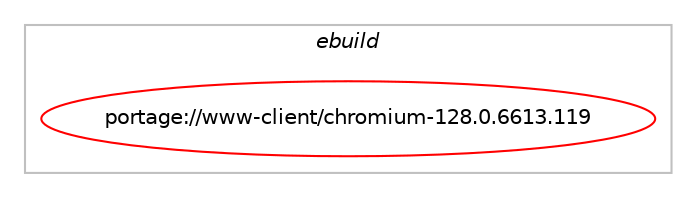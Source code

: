 digraph prolog {

# *************
# Graph options
# *************

newrank=true;
concentrate=true;
compound=true;
graph [rankdir=LR,fontname=Helvetica,fontsize=10,ranksep=1.5];#, ranksep=2.5, nodesep=0.2];
edge  [arrowhead=vee];
node  [fontname=Helvetica,fontsize=10];

# **********
# The ebuild
# **********

subgraph cluster_leftcol {
color=gray;
label=<<i>ebuild</i>>;
id [label="portage://www-client/chromium-128.0.6613.119", color=red, width=4, href="../www-client/chromium-128.0.6613.119.svg"];
}

# ****************
# The dependencies
# ****************

subgraph cluster_midcol {
color=gray;
label=<<i>dependencies</i>>;
subgraph cluster_compile {
fillcolor="#eeeeee";
style=filled;
label=<<i>compile</i>>;
# *** BEGIN UNKNOWN DEPENDENCY TYPE (TODO) ***
# id -> equal(use_conditional_group(negative,headless,portage://www-client/chromium-128.0.6613.119,[use_conditional_group(positive,X,portage://www-client/chromium-128.0.6613.119,[package_dependency(portage://www-client/chromium-128.0.6613.119,install,no,x11-libs,libXcomposite,none,[,,],any_same_slot,[]),package_dependency(portage://www-client/chromium-128.0.6613.119,install,no,x11-libs,libXcursor,none,[,,],any_same_slot,[]),package_dependency(portage://www-client/chromium-128.0.6613.119,install,no,x11-libs,libXdamage,none,[,,],any_same_slot,[]),package_dependency(portage://www-client/chromium-128.0.6613.119,install,no,x11-libs,libXfixes,none,[,,],any_same_slot,[]),package_dependency(portage://www-client/chromium-128.0.6613.119,install,no,x11-libs,libXi,greaterequal,[1.6.0,,,1.6.0],any_same_slot,[]),package_dependency(portage://www-client/chromium-128.0.6613.119,install,no,x11-libs,libXrandr,none,[,,],any_same_slot,[]),package_dependency(portage://www-client/chromium-128.0.6613.119,install,no,x11-libs,libXrender,none,[,,],any_same_slot,[]),package_dependency(portage://www-client/chromium-128.0.6613.119,install,no,x11-libs,libXtst,none,[,,],any_same_slot,[]),package_dependency(portage://www-client/chromium-128.0.6613.119,install,no,x11-libs,libxshmfence,none,[,,],any_same_slot,[])]),package_dependency(portage://www-client/chromium-128.0.6613.119,install,no,app-accessibility,at-spi2-core,greaterequal,[2.46.0,,,2.46.0],[slot(2)],[]),package_dependency(portage://www-client/chromium-128.0.6613.119,install,no,media-libs,mesa,none,[,,],any_same_slot,[use(optenable(X),none),use(optenable(wayland),none)]),use_conditional_group(positive,cups,portage://www-client/chromium-128.0.6613.119,[package_dependency(portage://www-client/chromium-128.0.6613.119,install,no,net-print,cups,greaterequal,[1.3.11,,,1.3.11],any_same_slot,[])]),package_dependency(portage://www-client/chromium-128.0.6613.119,install,no,virtual,udev,none,[,,],[],[]),package_dependency(portage://www-client/chromium-128.0.6613.119,install,no,x11-libs,cairo,none,[,,],any_same_slot,[]),package_dependency(portage://www-client/chromium-128.0.6613.119,install,no,x11-libs,gdk-pixbuf,none,[,,],[slot(2)],[]),package_dependency(portage://www-client/chromium-128.0.6613.119,install,no,x11-libs,pango,none,[,,],any_same_slot,[]),use_conditional_group(positive,qt5,portage://www-client/chromium-128.0.6613.119,[package_dependency(portage://www-client/chromium-128.0.6613.119,install,no,dev-qt,qtcore,none,[,,],[slot(5)],[]),package_dependency(portage://www-client/chromium-128.0.6613.119,install,no,dev-qt,qtwidgets,none,[,,],[slot(5)],[])]),use_conditional_group(positive,qt6,portage://www-client/chromium-128.0.6613.119,[package_dependency(portage://www-client/chromium-128.0.6613.119,install,no,dev-qt,qtbase,none,[,,],[slot(6)],[use(enable(gui),none),use(enable(widgets),none)])])]))
# *** END UNKNOWN DEPENDENCY TYPE (TODO) ***

# *** BEGIN UNKNOWN DEPENDENCY TYPE (TODO) ***
# id -> equal(use_conditional_group(negative,headless,portage://www-client/chromium-128.0.6613.119,[use_conditional_group(positive,gtk4,portage://www-client/chromium-128.0.6613.119,[package_dependency(portage://www-client/chromium-128.0.6613.119,install,no,gui-libs,gtk,none,[,,],[slot(4)],[use(optenable(X),none),use(optenable(wayland),none)])]),use_conditional_group(negative,gtk4,portage://www-client/chromium-128.0.6613.119,[package_dependency(portage://www-client/chromium-128.0.6613.119,install,no,x11-libs,gtk+,none,[,,],[slot(3)],[use(optenable(X),none),use(optenable(wayland),none)])])]))
# *** END UNKNOWN DEPENDENCY TYPE (TODO) ***

# *** BEGIN UNKNOWN DEPENDENCY TYPE (TODO) ***
# id -> equal(use_conditional_group(negative,headless,portage://www-client/chromium-128.0.6613.119,[package_dependency(portage://www-client/chromium-128.0.6613.119,install,no,dev-libs,glib,none,[,,],[slot(2)],[]),package_dependency(portage://www-client/chromium-128.0.6613.119,install,no,media-libs,alsa-lib,greaterequal,[1.0.19,,,1.0.19],any_same_slot,[]),use_conditional_group(positive,pulseaudio,portage://www-client/chromium-128.0.6613.119,[package_dependency(portage://www-client/chromium-128.0.6613.119,install,no,media-libs,libpulse,none,[,,],any_same_slot,[])]),package_dependency(portage://www-client/chromium-128.0.6613.119,install,no,sys-apps,pciutils,none,[,,],any_same_slot,[]),use_conditional_group(positive,kerberos,portage://www-client/chromium-128.0.6613.119,[package_dependency(portage://www-client/chromium-128.0.6613.119,install,no,virtual,krb5,none,[,,],[],[])]),use_conditional_group(positive,vaapi,portage://www-client/chromium-128.0.6613.119,[package_dependency(portage://www-client/chromium-128.0.6613.119,install,no,media-libs,libva,greaterequal,[2.7,,,2.7],any_same_slot,[use(optenable(X),none),use(optenable(wayland),none)])]),use_conditional_group(positive,X,portage://www-client/chromium-128.0.6613.119,[package_dependency(portage://www-client/chromium-128.0.6613.119,install,no,x11-base,xorg-proto,none,[,,],any_same_slot,[]),package_dependency(portage://www-client/chromium-128.0.6613.119,install,no,x11-libs,libX11,none,[,,],any_same_slot,[]),package_dependency(portage://www-client/chromium-128.0.6613.119,install,no,x11-libs,libxcb,none,[,,],any_same_slot,[]),package_dependency(portage://www-client/chromium-128.0.6613.119,install,no,x11-libs,libXext,none,[,,],any_same_slot,[])]),package_dependency(portage://www-client/chromium-128.0.6613.119,install,no,x11-libs,libxkbcommon,none,[,,],any_same_slot,[]),use_conditional_group(positive,wayland,portage://www-client/chromium-128.0.6613.119,[package_dependency(portage://www-client/chromium-128.0.6613.119,install,no,dev-libs,libffi,none,[,,],any_same_slot,[]),package_dependency(portage://www-client/chromium-128.0.6613.119,install,no,dev-libs,wayland,none,[,,],any_same_slot,[]),use_conditional_group(positive,screencast,portage://www-client/chromium-128.0.6613.119,[package_dependency(portage://www-client/chromium-128.0.6613.119,install,no,media-video,pipewire,none,[,,],any_same_slot,[])])])]))
# *** END UNKNOWN DEPENDENCY TYPE (TODO) ***

# *** BEGIN UNKNOWN DEPENDENCY TYPE (TODO) ***
# id -> equal(use_conditional_group(positive,system-harfbuzz,portage://www-client/chromium-128.0.6613.119,[package_dependency(portage://www-client/chromium-128.0.6613.119,install,no,media-libs,harfbuzz,greaterequal,[3,,,3],[slot(0),equal],[use(enable(icu),negative)])]))
# *** END UNKNOWN DEPENDENCY TYPE (TODO) ***

# *** BEGIN UNKNOWN DEPENDENCY TYPE (TODO) ***
# id -> equal(use_conditional_group(positive,system-icu,portage://www-client/chromium-128.0.6613.119,[package_dependency(portage://www-client/chromium-128.0.6613.119,install,no,dev-libs,icu,greaterequal,[73.0,,,73.0],any_same_slot,[])]))
# *** END UNKNOWN DEPENDENCY TYPE (TODO) ***

# *** BEGIN UNKNOWN DEPENDENCY TYPE (TODO) ***
# id -> equal(use_conditional_group(positive,system-png,portage://www-client/chromium-128.0.6613.119,[package_dependency(portage://www-client/chromium-128.0.6613.119,install,no,media-libs,libpng,none,[,,],any_same_slot,[use(disable(apng),negative)])]))
# *** END UNKNOWN DEPENDENCY TYPE (TODO) ***

# *** BEGIN UNKNOWN DEPENDENCY TYPE (TODO) ***
# id -> equal(use_conditional_group(positive,system-zstd,portage://www-client/chromium-128.0.6613.119,[package_dependency(portage://www-client/chromium-128.0.6613.119,install,no,app-arch,zstd,greaterequal,[1.5.5,,,1.5.5],any_same_slot,[])]))
# *** END UNKNOWN DEPENDENCY TYPE (TODO) ***

# *** BEGIN UNKNOWN DEPENDENCY TYPE (TODO) ***
# id -> equal(package_dependency(portage://www-client/chromium-128.0.6613.119,install,no,app-arch,bzip2,none,[,,],any_same_slot,[]))
# *** END UNKNOWN DEPENDENCY TYPE (TODO) ***

# *** BEGIN UNKNOWN DEPENDENCY TYPE (TODO) ***
# id -> equal(package_dependency(portage://www-client/chromium-128.0.6613.119,install,no,dev-libs,expat,none,[,,],any_same_slot,[]))
# *** END UNKNOWN DEPENDENCY TYPE (TODO) ***

# *** BEGIN UNKNOWN DEPENDENCY TYPE (TODO) ***
# id -> equal(package_dependency(portage://www-client/chromium-128.0.6613.119,install,no,dev-libs,libxml2,greaterequal,[2.12.4,,,2.12.4],any_same_slot,[use(enable(icu),none)]))
# *** END UNKNOWN DEPENDENCY TYPE (TODO) ***

# *** BEGIN UNKNOWN DEPENDENCY TYPE (TODO) ***
# id -> equal(package_dependency(portage://www-client/chromium-128.0.6613.119,install,no,dev-libs,libxslt,none,[,,],any_same_slot,[]))
# *** END UNKNOWN DEPENDENCY TYPE (TODO) ***

# *** BEGIN UNKNOWN DEPENDENCY TYPE (TODO) ***
# id -> equal(package_dependency(portage://www-client/chromium-128.0.6613.119,install,no,dev-libs,nspr,none,[,,],any_same_slot,[]))
# *** END UNKNOWN DEPENDENCY TYPE (TODO) ***

# *** BEGIN UNKNOWN DEPENDENCY TYPE (TODO) ***
# id -> equal(package_dependency(portage://www-client/chromium-128.0.6613.119,install,no,dev-libs,nss,greaterequal,[3.26,,,3.26],any_same_slot,[]))
# *** END UNKNOWN DEPENDENCY TYPE (TODO) ***

# *** BEGIN UNKNOWN DEPENDENCY TYPE (TODO) ***
# id -> equal(package_dependency(portage://www-client/chromium-128.0.6613.119,install,no,media-libs,flac,none,[,,],any_same_slot,[]))
# *** END UNKNOWN DEPENDENCY TYPE (TODO) ***

# *** BEGIN UNKNOWN DEPENDENCY TYPE (TODO) ***
# id -> equal(package_dependency(portage://www-client/chromium-128.0.6613.119,install,no,media-libs,fontconfig,none,[,,],any_same_slot,[]))
# *** END UNKNOWN DEPENDENCY TYPE (TODO) ***

# *** BEGIN UNKNOWN DEPENDENCY TYPE (TODO) ***
# id -> equal(package_dependency(portage://www-client/chromium-128.0.6613.119,install,no,media-libs,freetype,greaterequal,[2.11.0,,-r1,2.11.0-r1],any_same_slot,[]))
# *** END UNKNOWN DEPENDENCY TYPE (TODO) ***

# *** BEGIN UNKNOWN DEPENDENCY TYPE (TODO) ***
# id -> equal(package_dependency(portage://www-client/chromium-128.0.6613.119,install,no,media-libs,libjpeg-turbo,none,[,,],any_same_slot,[]))
# *** END UNKNOWN DEPENDENCY TYPE (TODO) ***

# *** BEGIN UNKNOWN DEPENDENCY TYPE (TODO) ***
# id -> equal(package_dependency(portage://www-client/chromium-128.0.6613.119,install,no,media-libs,libwebp,greaterequal,[0.4.0,,,0.4.0],any_same_slot,[]))
# *** END UNKNOWN DEPENDENCY TYPE (TODO) ***

# *** BEGIN UNKNOWN DEPENDENCY TYPE (TODO) ***
# id -> equal(package_dependency(portage://www-client/chromium-128.0.6613.119,install,no,media-libs,mesa,none,[,,],any_same_slot,[use(enable(gbm),positive)]))
# *** END UNKNOWN DEPENDENCY TYPE (TODO) ***

# *** BEGIN UNKNOWN DEPENDENCY TYPE (TODO) ***
# id -> equal(package_dependency(portage://www-client/chromium-128.0.6613.119,install,no,media-libs,openh264,greaterequal,[1.6.0,,,1.6.0],any_same_slot,[]))
# *** END UNKNOWN DEPENDENCY TYPE (TODO) ***

# *** BEGIN UNKNOWN DEPENDENCY TYPE (TODO) ***
# id -> equal(package_dependency(portage://www-client/chromium-128.0.6613.119,install,no,net-misc,curl,none,[,,],[],[use(enable(ssl),none)]))
# *** END UNKNOWN DEPENDENCY TYPE (TODO) ***

# *** BEGIN UNKNOWN DEPENDENCY TYPE (TODO) ***
# id -> equal(package_dependency(portage://www-client/chromium-128.0.6613.119,install,no,sys-apps,dbus,none,[,,],any_same_slot,[]))
# *** END UNKNOWN DEPENDENCY TYPE (TODO) ***

# *** BEGIN UNKNOWN DEPENDENCY TYPE (TODO) ***
# id -> equal(package_dependency(portage://www-client/chromium-128.0.6613.119,install,no,sys-libs,zlib,none,[,,],any_same_slot,[]))
# *** END UNKNOWN DEPENDENCY TYPE (TODO) ***

# *** BEGIN UNKNOWN DEPENDENCY TYPE (TODO) ***
# id -> equal(package_dependency(portage://www-client/chromium-128.0.6613.119,install,no,sys-libs,zlib,none,[,,],any_same_slot,[use(enable(minizip),none)]))
# *** END UNKNOWN DEPENDENCY TYPE (TODO) ***

# *** BEGIN UNKNOWN DEPENDENCY TYPE (TODO) ***
# id -> equal(package_dependency(portage://www-client/chromium-128.0.6613.119,install,no,x11-libs,libdrm,none,[,,],any_same_slot,[]))
# *** END UNKNOWN DEPENDENCY TYPE (TODO) ***

}
subgraph cluster_compileandrun {
fillcolor="#eeeeee";
style=filled;
label=<<i>compile and run</i>>;
}
subgraph cluster_run {
fillcolor="#eeeeee";
style=filled;
label=<<i>run</i>>;
# *** BEGIN UNKNOWN DEPENDENCY TYPE (TODO) ***
# id -> equal(use_conditional_group(negative,headless,portage://www-client/chromium-128.0.6613.119,[any_of_group([package_dependency(portage://www-client/chromium-128.0.6613.119,run,no,x11-libs,gtk+,none,[,,],[slot(3)],[use(optenable(X),none),use(optenable(wayland),none)]),package_dependency(portage://www-client/chromium-128.0.6613.119,run,no,gui-libs,gtk,none,[,,],[slot(4)],[use(optenable(X),none),use(optenable(wayland),none)])]),use_conditional_group(positive,qt5,portage://www-client/chromium-128.0.6613.119,[package_dependency(portage://www-client/chromium-128.0.6613.119,run,no,dev-qt,qtgui,none,[,,],[slot(5)],[use(optenable(X),none),use(optenable(wayland),none)])]),use_conditional_group(positive,qt6,portage://www-client/chromium-128.0.6613.119,[package_dependency(portage://www-client/chromium-128.0.6613.119,run,no,dev-qt,qtbase,none,[,,],[slot(6)],[use(optenable(X),none),use(optenable(wayland),none)])])]))
# *** END UNKNOWN DEPENDENCY TYPE (TODO) ***

# *** BEGIN UNKNOWN DEPENDENCY TYPE (TODO) ***
# id -> equal(use_conditional_group(negative,headless,portage://www-client/chromium-128.0.6613.119,[use_conditional_group(positive,X,portage://www-client/chromium-128.0.6613.119,[package_dependency(portage://www-client/chromium-128.0.6613.119,run,no,x11-libs,libXcomposite,none,[,,],any_same_slot,[]),package_dependency(portage://www-client/chromium-128.0.6613.119,run,no,x11-libs,libXcursor,none,[,,],any_same_slot,[]),package_dependency(portage://www-client/chromium-128.0.6613.119,run,no,x11-libs,libXdamage,none,[,,],any_same_slot,[]),package_dependency(portage://www-client/chromium-128.0.6613.119,run,no,x11-libs,libXfixes,none,[,,],any_same_slot,[]),package_dependency(portage://www-client/chromium-128.0.6613.119,run,no,x11-libs,libXi,greaterequal,[1.6.0,,,1.6.0],any_same_slot,[]),package_dependency(portage://www-client/chromium-128.0.6613.119,run,no,x11-libs,libXrandr,none,[,,],any_same_slot,[]),package_dependency(portage://www-client/chromium-128.0.6613.119,run,no,x11-libs,libXrender,none,[,,],any_same_slot,[]),package_dependency(portage://www-client/chromium-128.0.6613.119,run,no,x11-libs,libXtst,none,[,,],any_same_slot,[]),package_dependency(portage://www-client/chromium-128.0.6613.119,run,no,x11-libs,libxshmfence,none,[,,],any_same_slot,[])]),package_dependency(portage://www-client/chromium-128.0.6613.119,run,no,app-accessibility,at-spi2-core,greaterequal,[2.46.0,,,2.46.0],[slot(2)],[]),package_dependency(portage://www-client/chromium-128.0.6613.119,run,no,media-libs,mesa,none,[,,],any_same_slot,[use(optenable(X),none),use(optenable(wayland),none)]),use_conditional_group(positive,cups,portage://www-client/chromium-128.0.6613.119,[package_dependency(portage://www-client/chromium-128.0.6613.119,run,no,net-print,cups,greaterequal,[1.3.11,,,1.3.11],any_same_slot,[])]),package_dependency(portage://www-client/chromium-128.0.6613.119,run,no,virtual,udev,none,[,,],[],[]),package_dependency(portage://www-client/chromium-128.0.6613.119,run,no,x11-libs,cairo,none,[,,],any_same_slot,[]),package_dependency(portage://www-client/chromium-128.0.6613.119,run,no,x11-libs,gdk-pixbuf,none,[,,],[slot(2)],[]),package_dependency(portage://www-client/chromium-128.0.6613.119,run,no,x11-libs,pango,none,[,,],any_same_slot,[]),use_conditional_group(positive,qt5,portage://www-client/chromium-128.0.6613.119,[package_dependency(portage://www-client/chromium-128.0.6613.119,run,no,dev-qt,qtcore,none,[,,],[slot(5)],[]),package_dependency(portage://www-client/chromium-128.0.6613.119,run,no,dev-qt,qtwidgets,none,[,,],[slot(5)],[])]),use_conditional_group(positive,qt6,portage://www-client/chromium-128.0.6613.119,[package_dependency(portage://www-client/chromium-128.0.6613.119,run,no,dev-qt,qtbase,none,[,,],[slot(6)],[use(enable(gui),none),use(enable(widgets),none)])])]))
# *** END UNKNOWN DEPENDENCY TYPE (TODO) ***

# *** BEGIN UNKNOWN DEPENDENCY TYPE (TODO) ***
# id -> equal(use_conditional_group(negative,headless,portage://www-client/chromium-128.0.6613.119,[package_dependency(portage://www-client/chromium-128.0.6613.119,run,no,dev-libs,glib,none,[,,],[slot(2)],[]),package_dependency(portage://www-client/chromium-128.0.6613.119,run,no,media-libs,alsa-lib,greaterequal,[1.0.19,,,1.0.19],any_same_slot,[]),use_conditional_group(positive,pulseaudio,portage://www-client/chromium-128.0.6613.119,[package_dependency(portage://www-client/chromium-128.0.6613.119,run,no,media-libs,libpulse,none,[,,],any_same_slot,[])]),package_dependency(portage://www-client/chromium-128.0.6613.119,run,no,sys-apps,pciutils,none,[,,],any_same_slot,[]),use_conditional_group(positive,kerberos,portage://www-client/chromium-128.0.6613.119,[package_dependency(portage://www-client/chromium-128.0.6613.119,run,no,virtual,krb5,none,[,,],[],[])]),use_conditional_group(positive,vaapi,portage://www-client/chromium-128.0.6613.119,[package_dependency(portage://www-client/chromium-128.0.6613.119,run,no,media-libs,libva,greaterequal,[2.7,,,2.7],any_same_slot,[use(optenable(X),none),use(optenable(wayland),none)])]),use_conditional_group(positive,X,portage://www-client/chromium-128.0.6613.119,[package_dependency(portage://www-client/chromium-128.0.6613.119,run,no,x11-base,xorg-proto,none,[,,],any_same_slot,[]),package_dependency(portage://www-client/chromium-128.0.6613.119,run,no,x11-libs,libX11,none,[,,],any_same_slot,[]),package_dependency(portage://www-client/chromium-128.0.6613.119,run,no,x11-libs,libxcb,none,[,,],any_same_slot,[]),package_dependency(portage://www-client/chromium-128.0.6613.119,run,no,x11-libs,libXext,none,[,,],any_same_slot,[])]),package_dependency(portage://www-client/chromium-128.0.6613.119,run,no,x11-libs,libxkbcommon,none,[,,],any_same_slot,[]),use_conditional_group(positive,wayland,portage://www-client/chromium-128.0.6613.119,[package_dependency(portage://www-client/chromium-128.0.6613.119,run,no,dev-libs,libffi,none,[,,],any_same_slot,[]),package_dependency(portage://www-client/chromium-128.0.6613.119,run,no,dev-libs,wayland,none,[,,],any_same_slot,[]),use_conditional_group(positive,screencast,portage://www-client/chromium-128.0.6613.119,[package_dependency(portage://www-client/chromium-128.0.6613.119,run,no,media-video,pipewire,none,[,,],any_same_slot,[])])])]))
# *** END UNKNOWN DEPENDENCY TYPE (TODO) ***

# *** BEGIN UNKNOWN DEPENDENCY TYPE (TODO) ***
# id -> equal(use_conditional_group(positive,bindist,portage://www-client/chromium-128.0.6613.119,[use_conditional_group(negative,ffmpeg-chromium,portage://www-client/chromium-128.0.6613.119,[package_dependency(portage://www-client/chromium-128.0.6613.119,run,no,media-video,ffmpeg,greaterequal,[6.1,,-r1,6.1-r1],[slot(0),subslot(58.60.60)],[use(enable(chromium),none)])]),use_conditional_group(positive,ffmpeg-chromium,portage://www-client/chromium-128.0.6613.119,[package_dependency(portage://www-client/chromium-128.0.6613.119,run,no,media-video,ffmpeg-chromium,none,[,,],[slot(128)],[])])]))
# *** END UNKNOWN DEPENDENCY TYPE (TODO) ***

# *** BEGIN UNKNOWN DEPENDENCY TYPE (TODO) ***
# id -> equal(use_conditional_group(positive,selinux,portage://www-client/chromium-128.0.6613.119,[package_dependency(portage://www-client/chromium-128.0.6613.119,run,no,sec-policy,selinux-chromium,none,[,,],[],[])]))
# *** END UNKNOWN DEPENDENCY TYPE (TODO) ***

# *** BEGIN UNKNOWN DEPENDENCY TYPE (TODO) ***
# id -> equal(use_conditional_group(positive,system-harfbuzz,portage://www-client/chromium-128.0.6613.119,[package_dependency(portage://www-client/chromium-128.0.6613.119,run,no,media-libs,harfbuzz,greaterequal,[3,,,3],[slot(0),equal],[use(enable(icu),negative)])]))
# *** END UNKNOWN DEPENDENCY TYPE (TODO) ***

# *** BEGIN UNKNOWN DEPENDENCY TYPE (TODO) ***
# id -> equal(use_conditional_group(positive,system-icu,portage://www-client/chromium-128.0.6613.119,[package_dependency(portage://www-client/chromium-128.0.6613.119,run,no,dev-libs,icu,greaterequal,[73.0,,,73.0],any_same_slot,[])]))
# *** END UNKNOWN DEPENDENCY TYPE (TODO) ***

# *** BEGIN UNKNOWN DEPENDENCY TYPE (TODO) ***
# id -> equal(use_conditional_group(positive,system-png,portage://www-client/chromium-128.0.6613.119,[package_dependency(portage://www-client/chromium-128.0.6613.119,run,no,media-libs,libpng,none,[,,],any_same_slot,[use(disable(apng),negative)])]))
# *** END UNKNOWN DEPENDENCY TYPE (TODO) ***

# *** BEGIN UNKNOWN DEPENDENCY TYPE (TODO) ***
# id -> equal(use_conditional_group(positive,system-zstd,portage://www-client/chromium-128.0.6613.119,[package_dependency(portage://www-client/chromium-128.0.6613.119,run,no,app-arch,zstd,greaterequal,[1.5.5,,,1.5.5],any_same_slot,[])]))
# *** END UNKNOWN DEPENDENCY TYPE (TODO) ***

# *** BEGIN UNKNOWN DEPENDENCY TYPE (TODO) ***
# id -> equal(package_dependency(portage://www-client/chromium-128.0.6613.119,run,no,app-arch,bzip2,none,[,,],any_same_slot,[]))
# *** END UNKNOWN DEPENDENCY TYPE (TODO) ***

# *** BEGIN UNKNOWN DEPENDENCY TYPE (TODO) ***
# id -> equal(package_dependency(portage://www-client/chromium-128.0.6613.119,run,no,dev-libs,expat,none,[,,],any_same_slot,[]))
# *** END UNKNOWN DEPENDENCY TYPE (TODO) ***

# *** BEGIN UNKNOWN DEPENDENCY TYPE (TODO) ***
# id -> equal(package_dependency(portage://www-client/chromium-128.0.6613.119,run,no,dev-libs,libxml2,greaterequal,[2.12.4,,,2.12.4],any_same_slot,[use(enable(icu),none)]))
# *** END UNKNOWN DEPENDENCY TYPE (TODO) ***

# *** BEGIN UNKNOWN DEPENDENCY TYPE (TODO) ***
# id -> equal(package_dependency(portage://www-client/chromium-128.0.6613.119,run,no,dev-libs,libxslt,none,[,,],any_same_slot,[]))
# *** END UNKNOWN DEPENDENCY TYPE (TODO) ***

# *** BEGIN UNKNOWN DEPENDENCY TYPE (TODO) ***
# id -> equal(package_dependency(portage://www-client/chromium-128.0.6613.119,run,no,dev-libs,nspr,none,[,,],any_same_slot,[]))
# *** END UNKNOWN DEPENDENCY TYPE (TODO) ***

# *** BEGIN UNKNOWN DEPENDENCY TYPE (TODO) ***
# id -> equal(package_dependency(portage://www-client/chromium-128.0.6613.119,run,no,dev-libs,nss,greaterequal,[3.26,,,3.26],any_same_slot,[]))
# *** END UNKNOWN DEPENDENCY TYPE (TODO) ***

# *** BEGIN UNKNOWN DEPENDENCY TYPE (TODO) ***
# id -> equal(package_dependency(portage://www-client/chromium-128.0.6613.119,run,no,media-libs,flac,none,[,,],any_same_slot,[]))
# *** END UNKNOWN DEPENDENCY TYPE (TODO) ***

# *** BEGIN UNKNOWN DEPENDENCY TYPE (TODO) ***
# id -> equal(package_dependency(portage://www-client/chromium-128.0.6613.119,run,no,media-libs,fontconfig,none,[,,],any_same_slot,[]))
# *** END UNKNOWN DEPENDENCY TYPE (TODO) ***

# *** BEGIN UNKNOWN DEPENDENCY TYPE (TODO) ***
# id -> equal(package_dependency(portage://www-client/chromium-128.0.6613.119,run,no,media-libs,freetype,greaterequal,[2.11.0,,-r1,2.11.0-r1],any_same_slot,[]))
# *** END UNKNOWN DEPENDENCY TYPE (TODO) ***

# *** BEGIN UNKNOWN DEPENDENCY TYPE (TODO) ***
# id -> equal(package_dependency(portage://www-client/chromium-128.0.6613.119,run,no,media-libs,libjpeg-turbo,none,[,,],any_same_slot,[]))
# *** END UNKNOWN DEPENDENCY TYPE (TODO) ***

# *** BEGIN UNKNOWN DEPENDENCY TYPE (TODO) ***
# id -> equal(package_dependency(portage://www-client/chromium-128.0.6613.119,run,no,media-libs,libwebp,greaterequal,[0.4.0,,,0.4.0],any_same_slot,[]))
# *** END UNKNOWN DEPENDENCY TYPE (TODO) ***

# *** BEGIN UNKNOWN DEPENDENCY TYPE (TODO) ***
# id -> equal(package_dependency(portage://www-client/chromium-128.0.6613.119,run,no,media-libs,mesa,none,[,,],any_same_slot,[use(enable(gbm),positive)]))
# *** END UNKNOWN DEPENDENCY TYPE (TODO) ***

# *** BEGIN UNKNOWN DEPENDENCY TYPE (TODO) ***
# id -> equal(package_dependency(portage://www-client/chromium-128.0.6613.119,run,no,media-libs,openh264,greaterequal,[1.6.0,,,1.6.0],any_same_slot,[]))
# *** END UNKNOWN DEPENDENCY TYPE (TODO) ***

# *** BEGIN UNKNOWN DEPENDENCY TYPE (TODO) ***
# id -> equal(package_dependency(portage://www-client/chromium-128.0.6613.119,run,no,net-misc,curl,none,[,,],[],[use(enable(ssl),none)]))
# *** END UNKNOWN DEPENDENCY TYPE (TODO) ***

# *** BEGIN UNKNOWN DEPENDENCY TYPE (TODO) ***
# id -> equal(package_dependency(portage://www-client/chromium-128.0.6613.119,run,no,sys-apps,dbus,none,[,,],any_same_slot,[]))
# *** END UNKNOWN DEPENDENCY TYPE (TODO) ***

# *** BEGIN UNKNOWN DEPENDENCY TYPE (TODO) ***
# id -> equal(package_dependency(portage://www-client/chromium-128.0.6613.119,run,no,sys-libs,zlib,none,[,,],any_same_slot,[]))
# *** END UNKNOWN DEPENDENCY TYPE (TODO) ***

# *** BEGIN UNKNOWN DEPENDENCY TYPE (TODO) ***
# id -> equal(package_dependency(portage://www-client/chromium-128.0.6613.119,run,no,sys-libs,zlib,none,[,,],any_same_slot,[use(enable(minizip),none)]))
# *** END UNKNOWN DEPENDENCY TYPE (TODO) ***

# *** BEGIN UNKNOWN DEPENDENCY TYPE (TODO) ***
# id -> equal(package_dependency(portage://www-client/chromium-128.0.6613.119,run,no,virtual,ttf-fonts,none,[,,],[],[]))
# *** END UNKNOWN DEPENDENCY TYPE (TODO) ***

# *** BEGIN UNKNOWN DEPENDENCY TYPE (TODO) ***
# id -> equal(package_dependency(portage://www-client/chromium-128.0.6613.119,run,no,x11-libs,libdrm,none,[,,],any_same_slot,[]))
# *** END UNKNOWN DEPENDENCY TYPE (TODO) ***

}
}

# **************
# The candidates
# **************

subgraph cluster_choices {
rank=same;
color=gray;
label=<<i>candidates</i>>;

}

}
